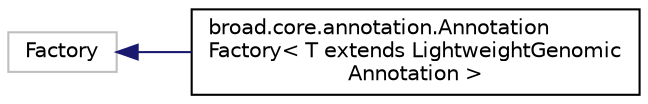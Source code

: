 digraph "Graphical Class Hierarchy"
{
  edge [fontname="Helvetica",fontsize="10",labelfontname="Helvetica",labelfontsize="10"];
  node [fontname="Helvetica",fontsize="10",shape=record];
  rankdir="LR";
  Node1 [label="Factory",height=0.2,width=0.4,color="grey75", fillcolor="white", style="filled"];
  Node1 -> Node2 [dir="back",color="midnightblue",fontsize="10",style="solid",fontname="Helvetica"];
  Node2 [label="broad.core.annotation.Annotation\lFactory\< T extends LightweightGenomic\lAnnotation \>",height=0.2,width=0.4,color="black", fillcolor="white", style="filled",URL="$interfacebroad_1_1core_1_1annotation_1_1_annotation_factory_3_01_t_01extends_01_lightweight_genomic_annotation_01_4.html"];
}
